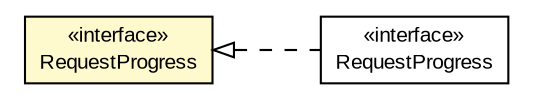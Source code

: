 #!/usr/local/bin/dot
#
# Class diagram 
# Generated by UMLGraph version R5_6-24-gf6e263 (http://www.umlgraph.org/)
#

digraph G {
	edge [fontname="arial",fontsize=10,labelfontname="arial",labelfontsize=10];
	node [fontname="arial",fontsize=10,shape=plaintext];
	nodesep=0.25;
	ranksep=0.5;
	rankdir=LR;
	// com.google.gwt.http.client.RequestProgress
	c3064 [label=<<table title="com.google.gwt.http.client.RequestProgress" border="0" cellborder="1" cellspacing="0" cellpadding="2" port="p" bgcolor="lemonChiffon" href="./RequestProgress.html">
		<tr><td><table border="0" cellspacing="0" cellpadding="1">
<tr><td align="center" balign="center"> &#171;interface&#187; </td></tr>
<tr><td align="center" balign="center"> RequestProgress </td></tr>
		</table></td></tr>
		</table>>, URL="./RequestProgress.html", fontname="arial", fontcolor="black", fontsize=10.0];
	// org.turbogwt.net.http.client.future.RequestProgress
	c3101 [label=<<table title="org.turbogwt.net.http.client.future.RequestProgress" border="0" cellborder="1" cellspacing="0" cellpadding="2" port="p" href="../../../../../org/turbogwt/net/http/client/future/RequestProgress.html">
		<tr><td><table border="0" cellspacing="0" cellpadding="1">
<tr><td align="center" balign="center"> &#171;interface&#187; </td></tr>
<tr><td align="center" balign="center"> RequestProgress </td></tr>
		</table></td></tr>
		</table>>, URL="../../../../../org/turbogwt/net/http/client/future/RequestProgress.html", fontname="arial", fontcolor="black", fontsize=10.0];
	//org.turbogwt.net.http.client.future.RequestProgress implements com.google.gwt.http.client.RequestProgress
	c3064:p -> c3101:p [dir=back,arrowtail=empty,style=dashed];
}

